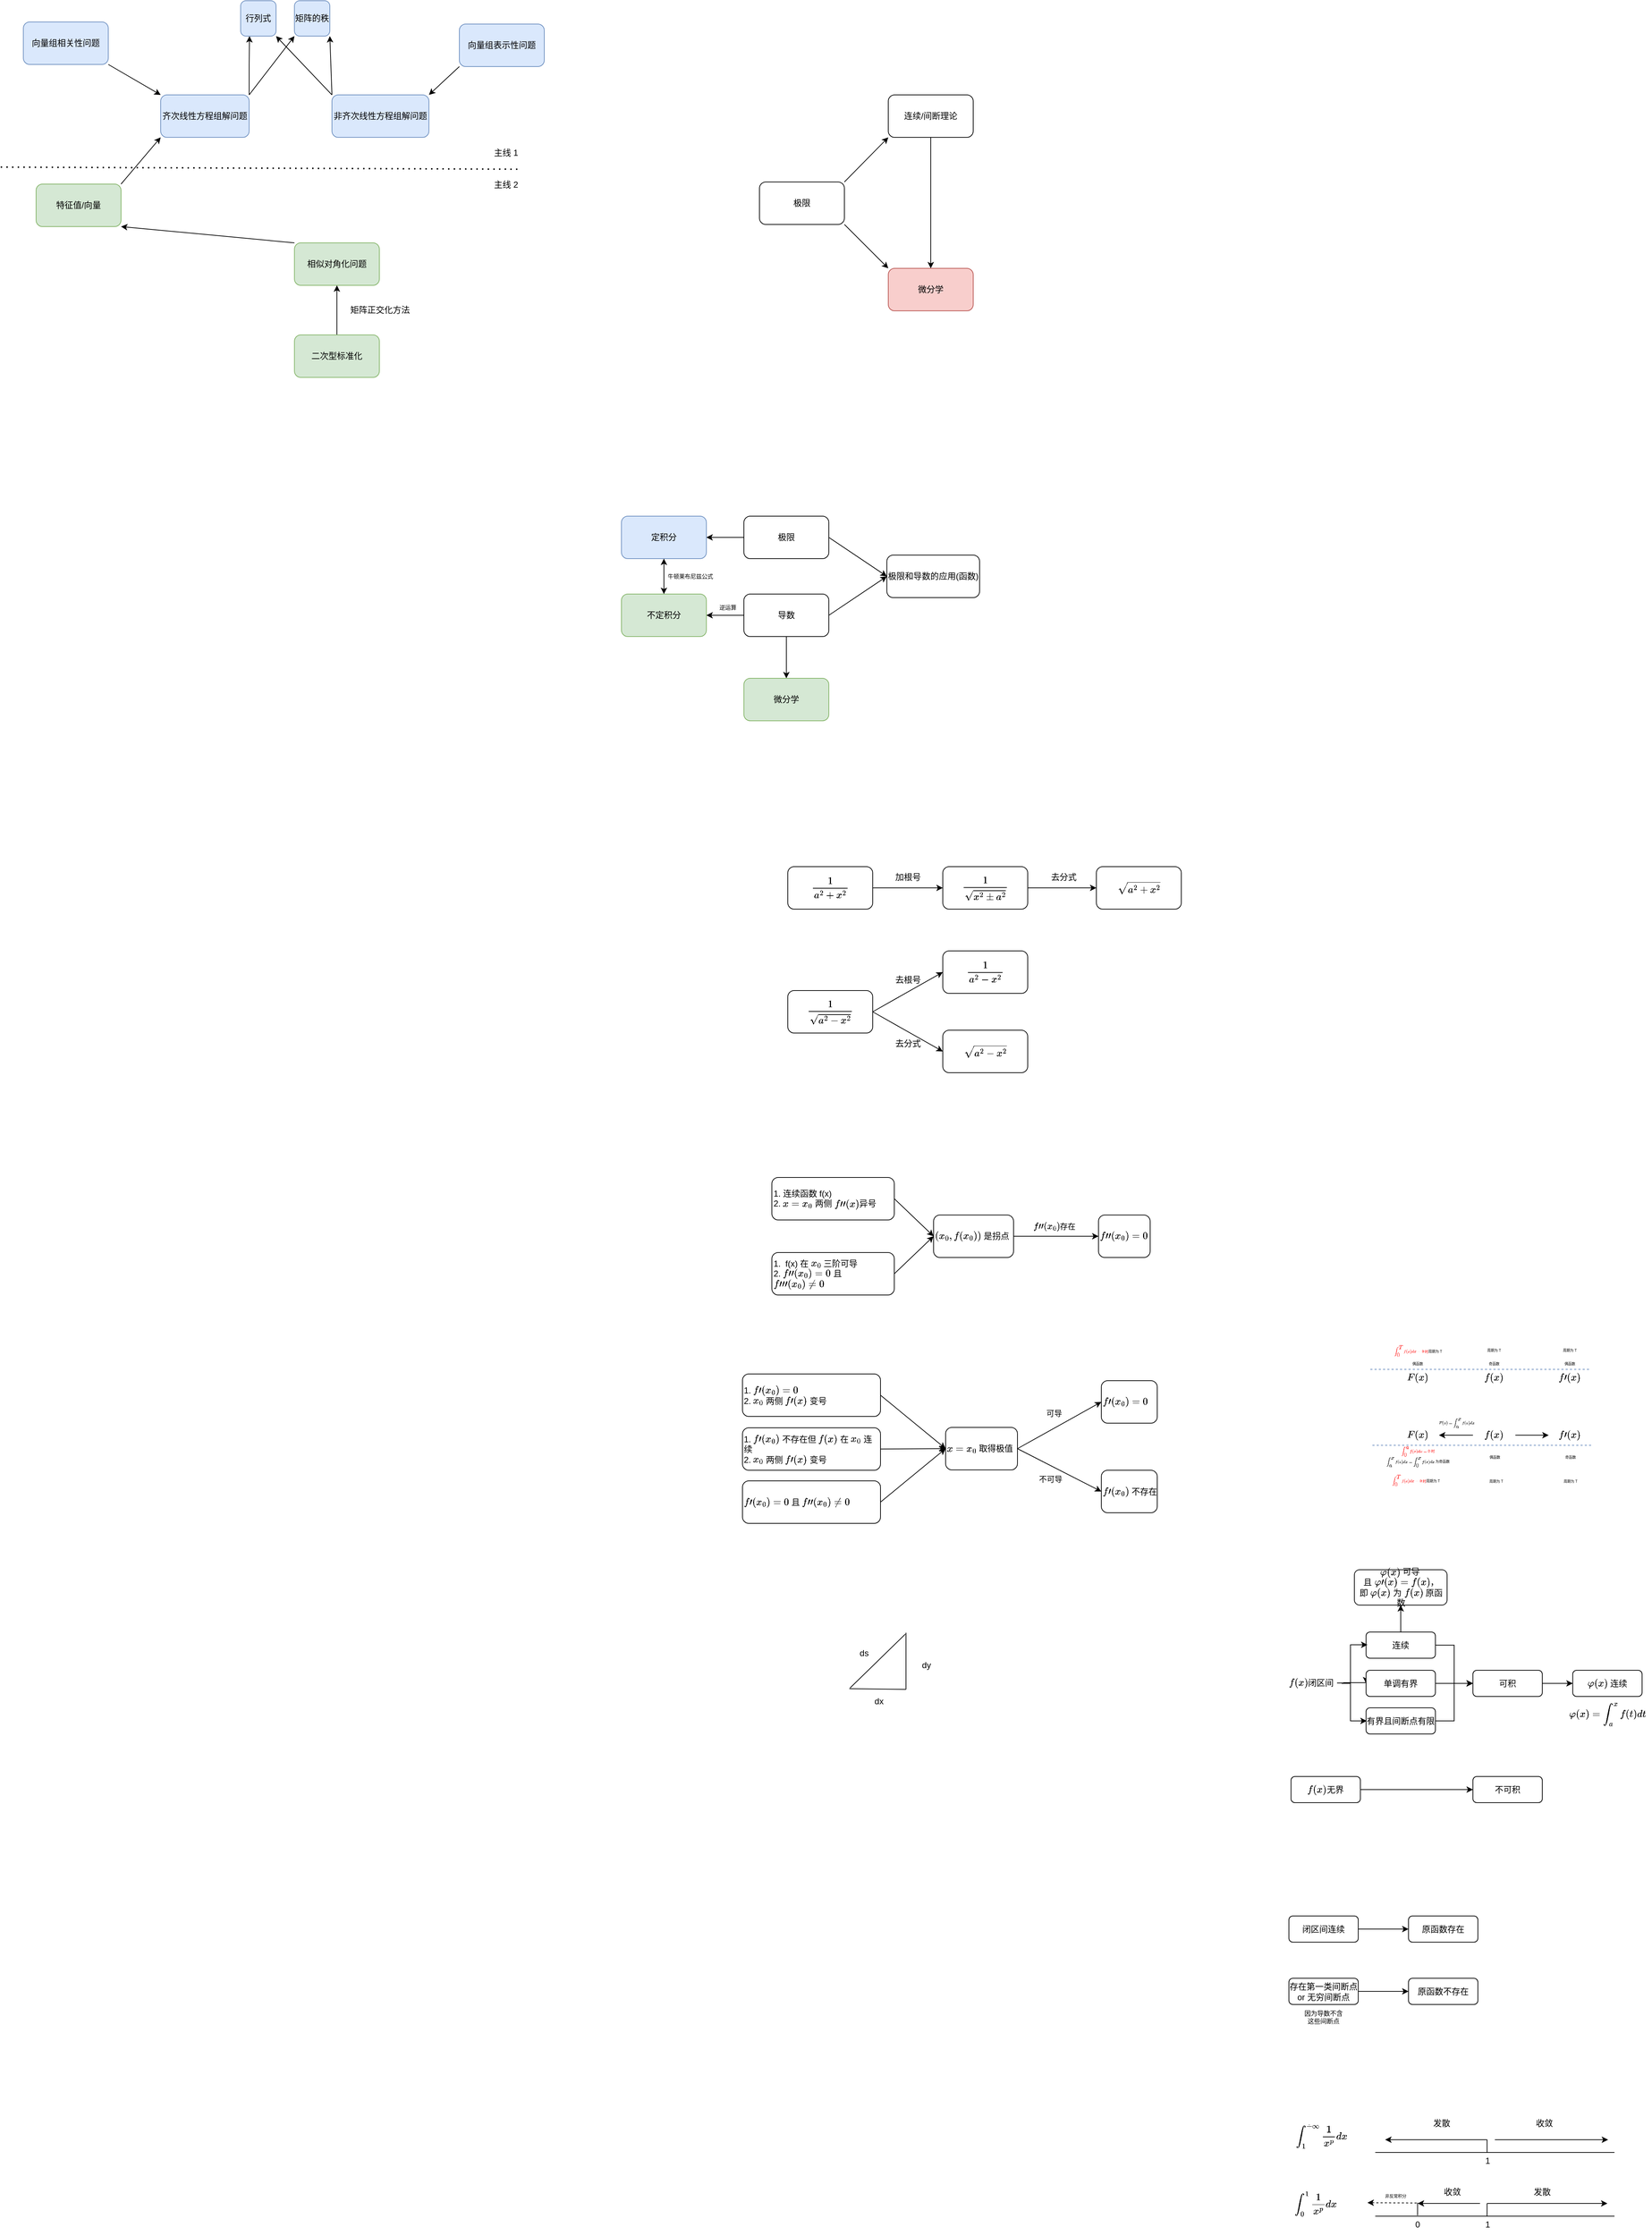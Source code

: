 <mxfile version="24.7.12">
  <diagram name="第 1 页" id="CHzktJIyDTGoVnoxUjND">
    <mxGraphModel dx="562" dy="779" grid="0" gridSize="10" guides="1" tooltips="1" connect="1" arrows="1" fold="1" page="0" pageScale="1" pageWidth="827" pageHeight="1169" math="1" shadow="0">
      <root>
        <mxCell id="0" />
        <mxCell id="1" parent="0" />
        <mxCell id="wkB41oXYIjNeS8UKcueU-6" style="edgeStyle=orthogonalEdgeStyle;rounded=0;orthogonalLoop=1;jettySize=auto;html=1;exitX=1;exitY=0;exitDx=0;exitDy=0;entryX=0.25;entryY=1;entryDx=0;entryDy=0;" parent="1" source="Dt9UJWmZm42FvVJHh4BI-1" target="wkB41oXYIjNeS8UKcueU-4" edge="1">
          <mxGeometry relative="1" as="geometry" />
        </mxCell>
        <mxCell id="wkB41oXYIjNeS8UKcueU-7" style="rounded=0;orthogonalLoop=1;jettySize=auto;html=1;exitX=1;exitY=0;exitDx=0;exitDy=0;entryX=0;entryY=1;entryDx=0;entryDy=0;" parent="1" source="Dt9UJWmZm42FvVJHh4BI-1" target="wkB41oXYIjNeS8UKcueU-5" edge="1">
          <mxGeometry relative="1" as="geometry">
            <mxPoint x="420" y="50" as="targetPoint" />
          </mxGeometry>
        </mxCell>
        <mxCell id="Dt9UJWmZm42FvVJHh4BI-1" value="齐次线性方程组解问题" style="rounded=1;whiteSpace=wrap;html=1;fillColor=#dae8fc;strokeColor=#6c8ebf;" parent="1" vertex="1">
          <mxGeometry x="255" y="104" width="125" height="60" as="geometry" />
        </mxCell>
        <mxCell id="Dt9UJWmZm42FvVJHh4BI-2" value="" style="endArrow=none;dashed=1;html=1;dashPattern=1 3;strokeWidth=2;rounded=0;" parent="1" edge="1">
          <mxGeometry width="50" height="50" relative="1" as="geometry">
            <mxPoint x="29" y="206" as="sourcePoint" />
            <mxPoint x="762" y="209" as="targetPoint" />
          </mxGeometry>
        </mxCell>
        <mxCell id="Dt9UJWmZm42FvVJHh4BI-3" value="主线 1" style="text;html=1;align=center;verticalAlign=middle;whiteSpace=wrap;rounded=0;" parent="1" vertex="1">
          <mxGeometry x="713" y="171" width="60" height="30" as="geometry" />
        </mxCell>
        <mxCell id="Dt9UJWmZm42FvVJHh4BI-4" value="主线 2" style="text;html=1;align=center;verticalAlign=middle;whiteSpace=wrap;rounded=0;" parent="1" vertex="1">
          <mxGeometry x="713" y="216" width="60" height="30" as="geometry" />
        </mxCell>
        <mxCell id="Dt9UJWmZm42FvVJHh4BI-10" style="rounded=0;orthogonalLoop=1;jettySize=auto;html=1;exitX=1;exitY=0;exitDx=0;exitDy=0;entryX=0;entryY=1;entryDx=0;entryDy=0;" parent="1" source="Dt9UJWmZm42FvVJHh4BI-5" target="Dt9UJWmZm42FvVJHh4BI-1" edge="1">
          <mxGeometry relative="1" as="geometry" />
        </mxCell>
        <mxCell id="Dt9UJWmZm42FvVJHh4BI-5" value="特征值/向量" style="rounded=1;whiteSpace=wrap;html=1;fillColor=#d5e8d4;strokeColor=#82b366;" parent="1" vertex="1">
          <mxGeometry x="79" y="230" width="120" height="60" as="geometry" />
        </mxCell>
        <mxCell id="Dt9UJWmZm42FvVJHh4BI-9" style="rounded=0;orthogonalLoop=1;jettySize=auto;html=1;exitX=0;exitY=0;exitDx=0;exitDy=0;entryX=1;entryY=1;entryDx=0;entryDy=0;" parent="1" source="Dt9UJWmZm42FvVJHh4BI-6" target="Dt9UJWmZm42FvVJHh4BI-5" edge="1">
          <mxGeometry relative="1" as="geometry" />
        </mxCell>
        <mxCell id="Dt9UJWmZm42FvVJHh4BI-6" value="相似对角化问题" style="rounded=1;whiteSpace=wrap;html=1;fillColor=#d5e8d4;strokeColor=#82b366;" parent="1" vertex="1">
          <mxGeometry x="444" y="313" width="120" height="60" as="geometry" />
        </mxCell>
        <mxCell id="Dt9UJWmZm42FvVJHh4BI-8" style="edgeStyle=orthogonalEdgeStyle;rounded=0;orthogonalLoop=1;jettySize=auto;html=1;exitX=0.5;exitY=0;exitDx=0;exitDy=0;entryX=0.5;entryY=1;entryDx=0;entryDy=0;" parent="1" source="Dt9UJWmZm42FvVJHh4BI-7" target="Dt9UJWmZm42FvVJHh4BI-6" edge="1">
          <mxGeometry relative="1" as="geometry" />
        </mxCell>
        <mxCell id="Dt9UJWmZm42FvVJHh4BI-7" value="二次型标准化" style="rounded=1;whiteSpace=wrap;html=1;fillColor=#d5e8d4;strokeColor=#82b366;" parent="1" vertex="1">
          <mxGeometry x="444" y="443" width="120" height="60" as="geometry" />
        </mxCell>
        <mxCell id="Dt9UJWmZm42FvVJHh4BI-11" value="矩阵正交化方法" style="text;html=1;align=center;verticalAlign=middle;whiteSpace=wrap;rounded=0;" parent="1" vertex="1">
          <mxGeometry x="515" y="393" width="100" height="30" as="geometry" />
        </mxCell>
        <mxCell id="Dt9UJWmZm42FvVJHh4BI-13" style="rounded=0;orthogonalLoop=1;jettySize=auto;html=1;exitX=1;exitY=1;exitDx=0;exitDy=0;entryX=0;entryY=0;entryDx=0;entryDy=0;" parent="1" source="Dt9UJWmZm42FvVJHh4BI-12" target="Dt9UJWmZm42FvVJHh4BI-1" edge="1">
          <mxGeometry relative="1" as="geometry" />
        </mxCell>
        <mxCell id="Dt9UJWmZm42FvVJHh4BI-12" value="向量组相关性问题" style="rounded=1;whiteSpace=wrap;html=1;fillColor=#dae8fc;strokeColor=#6c8ebf;" parent="1" vertex="1">
          <mxGeometry x="61" y="1" width="120" height="60" as="geometry" />
        </mxCell>
        <mxCell id="wkB41oXYIjNeS8UKcueU-8" style="rounded=0;orthogonalLoop=1;jettySize=auto;html=1;exitX=0;exitY=0;exitDx=0;exitDy=0;entryX=1;entryY=1;entryDx=0;entryDy=0;" parent="1" source="wkB41oXYIjNeS8UKcueU-1" target="wkB41oXYIjNeS8UKcueU-4" edge="1">
          <mxGeometry relative="1" as="geometry" />
        </mxCell>
        <mxCell id="wkB41oXYIjNeS8UKcueU-9" style="rounded=0;orthogonalLoop=1;jettySize=auto;html=1;exitX=0;exitY=0;exitDx=0;exitDy=0;entryX=1;entryY=1;entryDx=0;entryDy=0;" parent="1" source="wkB41oXYIjNeS8UKcueU-1" target="wkB41oXYIjNeS8UKcueU-5" edge="1">
          <mxGeometry relative="1" as="geometry" />
        </mxCell>
        <mxCell id="wkB41oXYIjNeS8UKcueU-1" value="非齐次线性方程组解问题" style="rounded=1;whiteSpace=wrap;html=1;fillColor=#dae8fc;strokeColor=#6c8ebf;" parent="1" vertex="1">
          <mxGeometry x="497" y="104" width="137" height="60" as="geometry" />
        </mxCell>
        <mxCell id="wkB41oXYIjNeS8UKcueU-3" style="rounded=0;orthogonalLoop=1;jettySize=auto;html=1;exitX=0;exitY=1;exitDx=0;exitDy=0;entryX=1;entryY=0;entryDx=0;entryDy=0;" parent="1" source="wkB41oXYIjNeS8UKcueU-2" target="wkB41oXYIjNeS8UKcueU-1" edge="1">
          <mxGeometry relative="1" as="geometry" />
        </mxCell>
        <mxCell id="wkB41oXYIjNeS8UKcueU-2" value="向量组表示性问题" style="rounded=1;whiteSpace=wrap;html=1;fillColor=#dae8fc;strokeColor=#6c8ebf;" parent="1" vertex="1">
          <mxGeometry x="677" y="4" width="120" height="60" as="geometry" />
        </mxCell>
        <mxCell id="wkB41oXYIjNeS8UKcueU-4" value="行列式" style="rounded=1;whiteSpace=wrap;html=1;fillColor=#dae8fc;strokeColor=#6c8ebf;" parent="1" vertex="1">
          <mxGeometry x="368" y="-29" width="50" height="50" as="geometry" />
        </mxCell>
        <mxCell id="wkB41oXYIjNeS8UKcueU-5" value="矩阵的秩" style="rounded=1;whiteSpace=wrap;html=1;fillColor=#dae8fc;strokeColor=#6c8ebf;" parent="1" vertex="1">
          <mxGeometry x="444" y="-29" width="50" height="50" as="geometry" />
        </mxCell>
        <mxCell id="yyDhrhu_qTqSAwpFkJiz-4" style="rounded=0;orthogonalLoop=1;jettySize=auto;html=1;exitX=1;exitY=0;exitDx=0;exitDy=0;entryX=0;entryY=1;entryDx=0;entryDy=0;" parent="1" source="yyDhrhu_qTqSAwpFkJiz-1" target="yyDhrhu_qTqSAwpFkJiz-2" edge="1">
          <mxGeometry relative="1" as="geometry" />
        </mxCell>
        <mxCell id="yyDhrhu_qTqSAwpFkJiz-5" style="rounded=0;orthogonalLoop=1;jettySize=auto;html=1;exitX=1;exitY=1;exitDx=0;exitDy=0;entryX=0;entryY=0;entryDx=0;entryDy=0;" parent="1" source="yyDhrhu_qTqSAwpFkJiz-1" target="yyDhrhu_qTqSAwpFkJiz-3" edge="1">
          <mxGeometry relative="1" as="geometry" />
        </mxCell>
        <mxCell id="yyDhrhu_qTqSAwpFkJiz-1" value="极限" style="rounded=1;whiteSpace=wrap;html=1;" parent="1" vertex="1">
          <mxGeometry x="1101" y="227" width="120" height="60" as="geometry" />
        </mxCell>
        <mxCell id="yyDhrhu_qTqSAwpFkJiz-6" style="edgeStyle=orthogonalEdgeStyle;rounded=0;orthogonalLoop=1;jettySize=auto;html=1;exitX=0.5;exitY=1;exitDx=0;exitDy=0;entryX=0.5;entryY=0;entryDx=0;entryDy=0;" parent="1" source="yyDhrhu_qTqSAwpFkJiz-2" target="yyDhrhu_qTqSAwpFkJiz-3" edge="1">
          <mxGeometry relative="1" as="geometry" />
        </mxCell>
        <mxCell id="yyDhrhu_qTqSAwpFkJiz-2" value="连续/间断理论" style="rounded=1;whiteSpace=wrap;html=1;" parent="1" vertex="1">
          <mxGeometry x="1283" y="104" width="120" height="60" as="geometry" />
        </mxCell>
        <mxCell id="yyDhrhu_qTqSAwpFkJiz-3" value="微分学" style="rounded=1;whiteSpace=wrap;html=1;fillColor=#f8cecc;strokeColor=#b85450;" parent="1" vertex="1">
          <mxGeometry x="1283" y="349" width="120" height="60" as="geometry" />
        </mxCell>
        <mxCell id="xlUvwnvkRTRsD-h7V-_5-8" style="rounded=0;orthogonalLoop=1;jettySize=auto;html=1;exitX=1;exitY=0.5;exitDx=0;exitDy=0;entryX=0;entryY=0.5;entryDx=0;entryDy=0;" parent="1" source="xlUvwnvkRTRsD-h7V-_5-3" target="xlUvwnvkRTRsD-h7V-_5-7" edge="1">
          <mxGeometry relative="1" as="geometry" />
        </mxCell>
        <mxCell id="sce7YkdKLPvN8lhfS_ev-2" style="edgeStyle=orthogonalEdgeStyle;rounded=0;orthogonalLoop=1;jettySize=auto;html=1;exitX=0;exitY=0.5;exitDx=0;exitDy=0;entryX=1;entryY=0.5;entryDx=0;entryDy=0;" parent="1" source="xlUvwnvkRTRsD-h7V-_5-3" target="sce7YkdKLPvN8lhfS_ev-1" edge="1">
          <mxGeometry relative="1" as="geometry" />
        </mxCell>
        <mxCell id="xlUvwnvkRTRsD-h7V-_5-3" value="极限" style="rounded=1;whiteSpace=wrap;html=1;" parent="1" vertex="1">
          <mxGeometry x="1079" y="699" width="120" height="60" as="geometry" />
        </mxCell>
        <mxCell id="xlUvwnvkRTRsD-h7V-_5-10" style="rounded=0;orthogonalLoop=1;jettySize=auto;html=1;exitX=1;exitY=0.5;exitDx=0;exitDy=0;entryX=0;entryY=0.5;entryDx=0;entryDy=0;" parent="1" source="xlUvwnvkRTRsD-h7V-_5-5" target="xlUvwnvkRTRsD-h7V-_5-7" edge="1">
          <mxGeometry relative="1" as="geometry" />
        </mxCell>
        <mxCell id="xlUvwnvkRTRsD-h7V-_5-11" style="edgeStyle=orthogonalEdgeStyle;rounded=0;orthogonalLoop=1;jettySize=auto;html=1;entryX=0.5;entryY=0;entryDx=0;entryDy=0;" parent="1" source="xlUvwnvkRTRsD-h7V-_5-5" target="xlUvwnvkRTRsD-h7V-_5-6" edge="1">
          <mxGeometry relative="1" as="geometry" />
        </mxCell>
        <mxCell id="X_sBb1rWjTkQ-e0TcF47-29" style="edgeStyle=orthogonalEdgeStyle;rounded=0;orthogonalLoop=1;jettySize=auto;html=1;exitX=0;exitY=0.5;exitDx=0;exitDy=0;entryX=1;entryY=0.5;entryDx=0;entryDy=0;" edge="1" parent="1" source="xlUvwnvkRTRsD-h7V-_5-5" target="X_sBb1rWjTkQ-e0TcF47-28">
          <mxGeometry relative="1" as="geometry" />
        </mxCell>
        <mxCell id="X_sBb1rWjTkQ-e0TcF47-30" value="逆运算" style="edgeLabel;html=1;align=center;verticalAlign=middle;resizable=0;points=[];fontSize=8;" vertex="1" connectable="0" parent="X_sBb1rWjTkQ-e0TcF47-29">
          <mxGeometry x="-0.033" y="-1" relative="1" as="geometry">
            <mxPoint x="2" y="-10" as="offset" />
          </mxGeometry>
        </mxCell>
        <mxCell id="xlUvwnvkRTRsD-h7V-_5-5" value="导数" style="rounded=1;whiteSpace=wrap;html=1;" parent="1" vertex="1">
          <mxGeometry x="1079" y="809" width="120" height="60" as="geometry" />
        </mxCell>
        <mxCell id="xlUvwnvkRTRsD-h7V-_5-6" value="微分学" style="rounded=1;whiteSpace=wrap;html=1;fillColor=#d5e8d4;strokeColor=#82b366;" parent="1" vertex="1">
          <mxGeometry x="1079" y="928" width="120" height="60" as="geometry" />
        </mxCell>
        <mxCell id="xlUvwnvkRTRsD-h7V-_5-7" value="极限和导数的应用(函数)" style="rounded=1;whiteSpace=wrap;html=1;" parent="1" vertex="1">
          <mxGeometry x="1281" y="754" width="131" height="60" as="geometry" />
        </mxCell>
        <mxCell id="R6-rjGv1t7MDO_ssnw42-3" style="edgeStyle=orthogonalEdgeStyle;rounded=0;orthogonalLoop=1;jettySize=auto;html=1;exitX=1;exitY=0.5;exitDx=0;exitDy=0;entryX=0;entryY=0.5;entryDx=0;entryDy=0;" parent="1" source="R6-rjGv1t7MDO_ssnw42-1" target="R6-rjGv1t7MDO_ssnw42-2" edge="1">
          <mxGeometry relative="1" as="geometry" />
        </mxCell>
        <mxCell id="R6-rjGv1t7MDO_ssnw42-1" value="`\frac{1}{a^2+x^2}`" style="rounded=1;whiteSpace=wrap;html=1;" parent="1" vertex="1">
          <mxGeometry x="1141" y="1194" width="120" height="60" as="geometry" />
        </mxCell>
        <mxCell id="R6-rjGv1t7MDO_ssnw42-14" style="edgeStyle=orthogonalEdgeStyle;rounded=0;orthogonalLoop=1;jettySize=auto;html=1;exitX=1;exitY=0.5;exitDx=0;exitDy=0;" parent="1" source="R6-rjGv1t7MDO_ssnw42-2" target="R6-rjGv1t7MDO_ssnw42-13" edge="1">
          <mxGeometry relative="1" as="geometry" />
        </mxCell>
        <mxCell id="R6-rjGv1t7MDO_ssnw42-2" value="`\frac{1}{\sqrt{x^2 \pm a^2}}`" style="rounded=1;whiteSpace=wrap;html=1;" parent="1" vertex="1">
          <mxGeometry x="1360" y="1194" width="120" height="60" as="geometry" />
        </mxCell>
        <mxCell id="R6-rjGv1t7MDO_ssnw42-5" value="加根号" style="text;html=1;align=center;verticalAlign=middle;whiteSpace=wrap;rounded=0;" parent="1" vertex="1">
          <mxGeometry x="1281" y="1194" width="60" height="30" as="geometry" />
        </mxCell>
        <mxCell id="R6-rjGv1t7MDO_ssnw42-6" style="rounded=0;orthogonalLoop=1;jettySize=auto;html=1;exitX=1;exitY=0.5;exitDx=0;exitDy=0;entryX=0;entryY=0.5;entryDx=0;entryDy=0;" parent="1" source="R6-rjGv1t7MDO_ssnw42-7" target="R6-rjGv1t7MDO_ssnw42-8" edge="1">
          <mxGeometry relative="1" as="geometry" />
        </mxCell>
        <mxCell id="R6-rjGv1t7MDO_ssnw42-11" style="rounded=0;orthogonalLoop=1;jettySize=auto;html=1;exitX=1;exitY=0.5;exitDx=0;exitDy=0;entryX=0;entryY=0.5;entryDx=0;entryDy=0;" parent="1" source="R6-rjGv1t7MDO_ssnw42-7" target="R6-rjGv1t7MDO_ssnw42-10" edge="1">
          <mxGeometry relative="1" as="geometry" />
        </mxCell>
        <mxCell id="R6-rjGv1t7MDO_ssnw42-7" value="`\frac{1}{\sqrt{a^2 -x^2}}`" style="rounded=1;whiteSpace=wrap;html=1;" parent="1" vertex="1">
          <mxGeometry x="1141" y="1369" width="120" height="60" as="geometry" />
        </mxCell>
        <mxCell id="R6-rjGv1t7MDO_ssnw42-8" value="`\frac{1}{a^2 - x^2}`" style="rounded=1;whiteSpace=wrap;html=1;" parent="1" vertex="1">
          <mxGeometry x="1360" y="1313" width="120" height="60" as="geometry" />
        </mxCell>
        <mxCell id="R6-rjGv1t7MDO_ssnw42-9" value="去根号" style="text;html=1;align=center;verticalAlign=middle;whiteSpace=wrap;rounded=0;" parent="1" vertex="1">
          <mxGeometry x="1281" y="1339" width="60" height="30" as="geometry" />
        </mxCell>
        <mxCell id="R6-rjGv1t7MDO_ssnw42-10" value="`\sqrt{a^2 - x^2}`" style="rounded=1;whiteSpace=wrap;html=1;" parent="1" vertex="1">
          <mxGeometry x="1360" y="1425" width="120" height="60" as="geometry" />
        </mxCell>
        <mxCell id="R6-rjGv1t7MDO_ssnw42-12" value="去分式" style="text;html=1;align=center;verticalAlign=middle;whiteSpace=wrap;rounded=0;" parent="1" vertex="1">
          <mxGeometry x="1281" y="1429" width="60" height="30" as="geometry" />
        </mxCell>
        <mxCell id="R6-rjGv1t7MDO_ssnw42-13" value="`\sqrt{a^2 + x^2}`" style="rounded=1;whiteSpace=wrap;html=1;" parent="1" vertex="1">
          <mxGeometry x="1577" y="1194" width="120" height="60" as="geometry" />
        </mxCell>
        <mxCell id="R6-rjGv1t7MDO_ssnw42-15" value="去分式" style="text;html=1;align=center;verticalAlign=middle;whiteSpace=wrap;rounded=0;" parent="1" vertex="1">
          <mxGeometry x="1501" y="1194" width="60" height="30" as="geometry" />
        </mxCell>
        <mxCell id="Ff7g93SpQ4RB5F1ldNwT-5" style="rounded=0;orthogonalLoop=1;jettySize=auto;html=1;exitX=1;exitY=0.5;exitDx=0;exitDy=0;entryX=0;entryY=0.5;entryDx=0;entryDy=0;" parent="1" source="Ff7g93SpQ4RB5F1ldNwT-1" target="Ff7g93SpQ4RB5F1ldNwT-3" edge="1">
          <mxGeometry relative="1" as="geometry" />
        </mxCell>
        <mxCell id="Ff7g93SpQ4RB5F1ldNwT-1" value="1. 连续函数 f(x)&lt;div&gt;2. `x = x_0` 两侧 `f&#39;&#39;(x) `异号&lt;/div&gt;" style="rounded=1;whiteSpace=wrap;html=1;align=left;" parent="1" vertex="1">
          <mxGeometry x="1118.5" y="1633" width="173" height="60" as="geometry" />
        </mxCell>
        <mxCell id="Ff7g93SpQ4RB5F1ldNwT-6" style="rounded=0;orthogonalLoop=1;jettySize=auto;html=1;exitX=1;exitY=0.5;exitDx=0;exitDy=0;entryX=0;entryY=0.5;entryDx=0;entryDy=0;" parent="1" source="Ff7g93SpQ4RB5F1ldNwT-2" target="Ff7g93SpQ4RB5F1ldNwT-3" edge="1">
          <mxGeometry relative="1" as="geometry" />
        </mxCell>
        <mxCell id="Ff7g93SpQ4RB5F1ldNwT-2" value="1.&amp;nbsp; f(x) 在 `x_0` 三阶可导&lt;div&gt;2. `f&#39;&#39;(x_0)=0` 且 `f&#39;&#39;&#39;(x_0) \ne 0`&lt;/div&gt;" style="rounded=1;whiteSpace=wrap;html=1;align=left;" parent="1" vertex="1">
          <mxGeometry x="1118.5" y="1739" width="173" height="60" as="geometry" />
        </mxCell>
        <mxCell id="Ff7g93SpQ4RB5F1ldNwT-7" style="edgeStyle=orthogonalEdgeStyle;rounded=0;orthogonalLoop=1;jettySize=auto;html=1;exitX=1;exitY=0.5;exitDx=0;exitDy=0;entryX=0;entryY=0.5;entryDx=0;entryDy=0;" parent="1" source="Ff7g93SpQ4RB5F1ldNwT-3" target="Ff7g93SpQ4RB5F1ldNwT-4" edge="1">
          <mxGeometry relative="1" as="geometry" />
        </mxCell>
        <mxCell id="Ff7g93SpQ4RB5F1ldNwT-8" value="`f&#39;&#39;(x_0)`存在" style="edgeLabel;html=1;align=center;verticalAlign=middle;resizable=0;points=[];" parent="Ff7g93SpQ4RB5F1ldNwT-7" vertex="1" connectable="0">
          <mxGeometry x="-0.15" relative="1" as="geometry">
            <mxPoint x="6" y="-14" as="offset" />
          </mxGeometry>
        </mxCell>
        <mxCell id="Ff7g93SpQ4RB5F1ldNwT-3" value="`(x_0, f(x_0))` 是拐点" style="rounded=1;whiteSpace=wrap;html=1;align=left;" parent="1" vertex="1">
          <mxGeometry x="1347" y="1686" width="113" height="60" as="geometry" />
        </mxCell>
        <mxCell id="Ff7g93SpQ4RB5F1ldNwT-4" value="`f&#39;&#39;(x_0) = 0`" style="rounded=1;whiteSpace=wrap;html=1;align=left;" parent="1" vertex="1">
          <mxGeometry x="1580" y="1686" width="73" height="60" as="geometry" />
        </mxCell>
        <mxCell id="Ff7g93SpQ4RB5F1ldNwT-10" style="rounded=0;orthogonalLoop=1;jettySize=auto;html=1;exitX=1;exitY=0.5;exitDx=0;exitDy=0;entryX=0;entryY=0.5;entryDx=0;entryDy=0;" parent="1" source="Ff7g93SpQ4RB5F1ldNwT-11" target="Ff7g93SpQ4RB5F1ldNwT-16" edge="1">
          <mxGeometry relative="1" as="geometry">
            <mxPoint x="1307.5" y="2017" as="targetPoint" />
          </mxGeometry>
        </mxCell>
        <mxCell id="Ff7g93SpQ4RB5F1ldNwT-11" value="`f&#39;(x_0) = 0` 且 `f&#39;&#39;(x_0) \ne 0`" style="rounded=1;whiteSpace=wrap;html=1;align=left;" parent="1" vertex="1">
          <mxGeometry x="1077" y="2061.5" width="195" height="60" as="geometry" />
        </mxCell>
        <mxCell id="Ff7g93SpQ4RB5F1ldNwT-14" style="rounded=0;orthogonalLoop=1;jettySize=auto;html=1;exitX=1;exitY=0.5;exitDx=0;exitDy=0;entryX=0;entryY=0.5;entryDx=0;entryDy=0;" parent="1" source="Ff7g93SpQ4RB5F1ldNwT-16" target="Ff7g93SpQ4RB5F1ldNwT-17" edge="1">
          <mxGeometry relative="1" as="geometry" />
        </mxCell>
        <mxCell id="Ff7g93SpQ4RB5F1ldNwT-15" value="可导" style="edgeLabel;html=1;align=center;verticalAlign=middle;resizable=0;points=[];" parent="Ff7g93SpQ4RB5F1ldNwT-14" vertex="1" connectable="0">
          <mxGeometry x="-0.15" relative="1" as="geometry">
            <mxPoint x="1" y="-22" as="offset" />
          </mxGeometry>
        </mxCell>
        <mxCell id="fOf-ybcdErMIuB5cWC3u-6" style="rounded=0;orthogonalLoop=1;jettySize=auto;html=1;exitX=1;exitY=0.5;exitDx=0;exitDy=0;entryX=0;entryY=0.5;entryDx=0;entryDy=0;" parent="1" source="Ff7g93SpQ4RB5F1ldNwT-16" target="fOf-ybcdErMIuB5cWC3u-5" edge="1">
          <mxGeometry relative="1" as="geometry" />
        </mxCell>
        <mxCell id="Ff7g93SpQ4RB5F1ldNwT-16" value="`x = x_0` 取得极值" style="rounded=1;whiteSpace=wrap;html=1;align=left;" parent="1" vertex="1">
          <mxGeometry x="1364" y="1986" width="101.5" height="60" as="geometry" />
        </mxCell>
        <mxCell id="Ff7g93SpQ4RB5F1ldNwT-17" value="`f&#39;(x_0) = 0`" style="rounded=1;whiteSpace=wrap;html=1;align=left;" parent="1" vertex="1">
          <mxGeometry x="1584" y="1920" width="79" height="60" as="geometry" />
        </mxCell>
        <mxCell id="fOf-ybcdErMIuB5cWC3u-4" style="rounded=0;orthogonalLoop=1;jettySize=auto;html=1;exitX=1;exitY=0.5;exitDx=0;exitDy=0;entryX=0;entryY=0.5;entryDx=0;entryDy=0;" parent="1" source="fOf-ybcdErMIuB5cWC3u-1" target="Ff7g93SpQ4RB5F1ldNwT-16" edge="1">
          <mxGeometry relative="1" as="geometry" />
        </mxCell>
        <mxCell id="fOf-ybcdErMIuB5cWC3u-1" value="1. `f&#39;(x_0) = 0`&lt;div&gt;2. `x_0` 两侧 `f&#39;(x)` 变号&lt;/div&gt;" style="rounded=1;whiteSpace=wrap;html=1;align=left;" parent="1" vertex="1">
          <mxGeometry x="1077" y="1910.5" width="195" height="60" as="geometry" />
        </mxCell>
        <mxCell id="fOf-ybcdErMIuB5cWC3u-3" style="rounded=0;orthogonalLoop=1;jettySize=auto;html=1;exitX=1;exitY=0.5;exitDx=0;exitDy=0;entryX=0;entryY=0.5;entryDx=0;entryDy=0;" parent="1" source="fOf-ybcdErMIuB5cWC3u-2" target="Ff7g93SpQ4RB5F1ldNwT-16" edge="1">
          <mxGeometry relative="1" as="geometry" />
        </mxCell>
        <mxCell id="fOf-ybcdErMIuB5cWC3u-2" value="1. `f&#39;(x_0)` 不存在但 `f(x)` 在 `x_0` 连续&lt;div&gt;2. `x_0` 两侧 `f&#39;(x)` 变号&lt;/div&gt;" style="rounded=1;whiteSpace=wrap;html=1;align=left;" parent="1" vertex="1">
          <mxGeometry x="1077" y="1986.5" width="195" height="60" as="geometry" />
        </mxCell>
        <mxCell id="fOf-ybcdErMIuB5cWC3u-5" value="`f&#39;(x_0)` 不存在" style="rounded=1;whiteSpace=wrap;html=1;align=left;" parent="1" vertex="1">
          <mxGeometry x="1584" y="2046.5" width="79" height="60" as="geometry" />
        </mxCell>
        <mxCell id="fOf-ybcdErMIuB5cWC3u-7" value="不可导" style="edgeLabel;html=1;align=center;verticalAlign=middle;resizable=0;points=[];" parent="1" vertex="1" connectable="0">
          <mxGeometry x="1531.001" y="1979.998" as="geometry">
            <mxPoint x="-19" y="79" as="offset" />
          </mxGeometry>
        </mxCell>
        <mxCell id="fOf-ybcdErMIuB5cWC3u-11" value="" style="endArrow=none;html=1;rounded=0;exitX=1;exitY=1;exitDx=0;exitDy=0;" parent="1" edge="1">
          <mxGeometry width="50" height="50" relative="1" as="geometry">
            <mxPoint x="1308" y="2356" as="sourcePoint" />
            <mxPoint x="1228" y="2355" as="targetPoint" />
          </mxGeometry>
        </mxCell>
        <mxCell id="fOf-ybcdErMIuB5cWC3u-12" value="" style="endArrow=none;html=1;rounded=0;entryX=1;entryY=0;entryDx=0;entryDy=0;" parent="1" edge="1">
          <mxGeometry width="50" height="50" relative="1" as="geometry">
            <mxPoint x="1308" y="2356" as="sourcePoint" />
            <mxPoint x="1308" y="2276" as="targetPoint" />
          </mxGeometry>
        </mxCell>
        <mxCell id="fOf-ybcdErMIuB5cWC3u-13" value="" style="endArrow=none;html=1;rounded=0;" parent="1" edge="1">
          <mxGeometry width="50" height="50" relative="1" as="geometry">
            <mxPoint x="1229" y="2354" as="sourcePoint" />
            <mxPoint x="1307" y="2278" as="targetPoint" />
          </mxGeometry>
        </mxCell>
        <mxCell id="fOf-ybcdErMIuB5cWC3u-14" value="dx" style="text;html=1;align=center;verticalAlign=middle;whiteSpace=wrap;rounded=0;" parent="1" vertex="1">
          <mxGeometry x="1240" y="2358" width="60" height="30" as="geometry" />
        </mxCell>
        <mxCell id="fOf-ybcdErMIuB5cWC3u-15" value="dy" style="text;html=1;align=center;verticalAlign=middle;whiteSpace=wrap;rounded=0;" parent="1" vertex="1">
          <mxGeometry x="1307" y="2307" width="60" height="30" as="geometry" />
        </mxCell>
        <mxCell id="fOf-ybcdErMIuB5cWC3u-16" value="ds" style="text;html=1;align=center;verticalAlign=middle;whiteSpace=wrap;rounded=0;" parent="1" vertex="1">
          <mxGeometry x="1219" y="2290" width="60" height="30" as="geometry" />
        </mxCell>
        <mxCell id="sce7YkdKLPvN8lhfS_ev-1" value="定积分" style="rounded=1;whiteSpace=wrap;html=1;fillColor=#dae8fc;strokeColor=#6c8ebf;" parent="1" vertex="1">
          <mxGeometry x="906" y="699" width="120" height="60" as="geometry" />
        </mxCell>
        <mxCell id="X_sBb1rWjTkQ-e0TcF47-2" value="`f(x)`" style="text;html=1;align=center;verticalAlign=middle;whiteSpace=wrap;rounded=0;" vertex="1" parent="1">
          <mxGeometry x="2109" y="1901" width="60" height="30" as="geometry" />
        </mxCell>
        <mxCell id="X_sBb1rWjTkQ-e0TcF47-3" value="`f&#39;(x)`" style="text;html=1;align=center;verticalAlign=middle;whiteSpace=wrap;rounded=0;" vertex="1" parent="1">
          <mxGeometry x="2216" y="1901" width="60" height="30" as="geometry" />
        </mxCell>
        <mxCell id="X_sBb1rWjTkQ-e0TcF47-4" value="`F(x)`" style="text;html=1;align=center;verticalAlign=middle;whiteSpace=wrap;rounded=0;" vertex="1" parent="1">
          <mxGeometry x="2001" y="1901" width="60" height="30" as="geometry" />
        </mxCell>
        <mxCell id="X_sBb1rWjTkQ-e0TcF47-14" style="edgeStyle=orthogonalEdgeStyle;rounded=0;orthogonalLoop=1;jettySize=auto;html=1;exitX=1;exitY=0.5;exitDx=0;exitDy=0;" edge="1" parent="1" source="X_sBb1rWjTkQ-e0TcF47-5" target="X_sBb1rWjTkQ-e0TcF47-6">
          <mxGeometry relative="1" as="geometry" />
        </mxCell>
        <mxCell id="X_sBb1rWjTkQ-e0TcF47-15" style="edgeStyle=orthogonalEdgeStyle;rounded=0;orthogonalLoop=1;jettySize=auto;html=1;exitX=0;exitY=0.5;exitDx=0;exitDy=0;" edge="1" parent="1" source="X_sBb1rWjTkQ-e0TcF47-5" target="X_sBb1rWjTkQ-e0TcF47-7">
          <mxGeometry relative="1" as="geometry" />
        </mxCell>
        <mxCell id="X_sBb1rWjTkQ-e0TcF47-5" value="`f(x)`" style="text;html=1;align=center;verticalAlign=middle;whiteSpace=wrap;rounded=0;" vertex="1" parent="1">
          <mxGeometry x="2109" y="1982" width="60" height="30" as="geometry" />
        </mxCell>
        <mxCell id="X_sBb1rWjTkQ-e0TcF47-6" value="`f&#39;(x)`" style="text;html=1;align=center;verticalAlign=middle;whiteSpace=wrap;rounded=0;" vertex="1" parent="1">
          <mxGeometry x="2216" y="1982" width="60" height="30" as="geometry" />
        </mxCell>
        <mxCell id="X_sBb1rWjTkQ-e0TcF47-7" value="`F(x)`" style="text;html=1;align=center;verticalAlign=middle;whiteSpace=wrap;rounded=0;" vertex="1" parent="1">
          <mxGeometry x="2001" y="1982" width="60" height="30" as="geometry" />
        </mxCell>
        <mxCell id="X_sBb1rWjTkQ-e0TcF47-8" value="奇函数" style="text;html=1;align=center;verticalAlign=middle;whiteSpace=wrap;rounded=0;fontSize=5;" vertex="1" parent="1">
          <mxGeometry x="2109" y="1880" width="60" height="30" as="geometry" />
        </mxCell>
        <mxCell id="X_sBb1rWjTkQ-e0TcF47-9" value="偶函数" style="text;html=1;align=center;verticalAlign=middle;whiteSpace=wrap;rounded=0;fontSize=5;" vertex="1" parent="1">
          <mxGeometry x="2216" y="1880" width="60" height="30" as="geometry" />
        </mxCell>
        <mxCell id="X_sBb1rWjTkQ-e0TcF47-10" value="偶函数" style="text;html=1;align=center;verticalAlign=middle;whiteSpace=wrap;rounded=0;fontSize=5;" vertex="1" parent="1">
          <mxGeometry x="2001" y="1880" width="60" height="30" as="geometry" />
        </mxCell>
        <mxCell id="X_sBb1rWjTkQ-e0TcF47-11" value="偶函数" style="text;html=1;align=center;verticalAlign=middle;whiteSpace=wrap;rounded=0;fontSize=5;" vertex="1" parent="1">
          <mxGeometry x="2109.5" y="2012" width="60" height="30" as="geometry" />
        </mxCell>
        <mxCell id="X_sBb1rWjTkQ-e0TcF47-12" value="奇函数" style="text;html=1;align=center;verticalAlign=middle;whiteSpace=wrap;rounded=0;fontSize=5;" vertex="1" parent="1">
          <mxGeometry x="2216.5" y="2012" width="60" height="30" as="geometry" />
        </mxCell>
        <mxCell id="X_sBb1rWjTkQ-e0TcF47-13" value="&lt;font color=&quot;#ff0000&quot; style=&quot;font-size: 5px;&quot;&gt;&lt;span style=&quot;background-color: initial; font-size: 5px;&quot;&gt;`\int_{0}^{a} f(x)dx = 0`&lt;/span&gt;&amp;nbsp;时&lt;/font&gt;&lt;div style=&quot;font-size: 5px;&quot;&gt;&lt;span style=&quot;background-color: initial; font-size: 5px;&quot;&gt;`\int_{a}^{x} f(x) dx = \int_{0}^{x} f(x) dx` 为奇函数&lt;/span&gt;&lt;/div&gt;" style="text;html=1;align=center;verticalAlign=middle;whiteSpace=wrap;rounded=0;fontSize=5;" vertex="1" parent="1">
          <mxGeometry x="1960.75" y="2012" width="140.5" height="30" as="geometry" />
        </mxCell>
        <mxCell id="X_sBb1rWjTkQ-e0TcF47-16" value="` F(x) = \int_{a}^{x} f(x) dx`" style="text;html=1;align=center;verticalAlign=middle;whiteSpace=wrap;rounded=0;fontSize=5;" vertex="1" parent="1">
          <mxGeometry x="2056" y="1965" width="60" height="30" as="geometry" />
        </mxCell>
        <mxCell id="X_sBb1rWjTkQ-e0TcF47-19" value="周期为 T" style="text;html=1;align=center;verticalAlign=middle;whiteSpace=wrap;rounded=0;fontSize=5;" vertex="1" parent="1">
          <mxGeometry x="2109" y="1861" width="60" height="30" as="geometry" />
        </mxCell>
        <mxCell id="X_sBb1rWjTkQ-e0TcF47-20" value="周期为 T" style="text;html=1;align=center;verticalAlign=middle;whiteSpace=wrap;rounded=0;fontSize=5;" vertex="1" parent="1">
          <mxGeometry x="2216" y="1861" width="60" height="30" as="geometry" />
        </mxCell>
        <mxCell id="X_sBb1rWjTkQ-e0TcF47-21" value="&lt;font color=&quot;#ff0000&quot; style=&quot;font-size: 5px;&quot;&gt;`\int_{0}^{T} f(x) dx = 0` 时&lt;/font&gt;周期为 T" style="text;html=1;align=center;verticalAlign=middle;whiteSpace=wrap;rounded=0;fontSize=5;" vertex="1" parent="1">
          <mxGeometry x="1977.5" y="1863" width="107" height="30" as="geometry" />
        </mxCell>
        <mxCell id="X_sBb1rWjTkQ-e0TcF47-22" value="周期为 T" style="text;html=1;align=center;verticalAlign=middle;whiteSpace=wrap;rounded=0;fontSize=5;" vertex="1" parent="1">
          <mxGeometry x="2112" y="2046" width="60" height="30" as="geometry" />
        </mxCell>
        <mxCell id="X_sBb1rWjTkQ-e0TcF47-23" value="周期为 T" style="text;html=1;align=center;verticalAlign=middle;whiteSpace=wrap;rounded=0;fontSize=5;" vertex="1" parent="1">
          <mxGeometry x="2216.5" y="2046" width="60" height="30" as="geometry" />
        </mxCell>
        <mxCell id="X_sBb1rWjTkQ-e0TcF47-24" value="&lt;font color=&quot;#ff0000&quot; style=&quot;font-size: 5px;&quot;&gt;`\int_{0}^{T} f(x) dx = 0` 时&lt;/font&gt;周期为 T" style="text;html=1;align=center;verticalAlign=middle;whiteSpace=wrap;rounded=0;fontSize=5;" vertex="1" parent="1">
          <mxGeometry x="1975" y="2046" width="107" height="30" as="geometry" />
        </mxCell>
        <mxCell id="X_sBb1rWjTkQ-e0TcF47-25" value="" style="endArrow=none;dashed=1;html=1;rounded=0;fontColor=#007FFF;strokeColor=#6c8ebf;fillColor=#dae8fc;" edge="1" parent="1">
          <mxGeometry width="50" height="50" relative="1" as="geometry">
            <mxPoint x="1964" y="1904" as="sourcePoint" />
            <mxPoint x="2273" y="1904" as="targetPoint" />
          </mxGeometry>
        </mxCell>
        <mxCell id="X_sBb1rWjTkQ-e0TcF47-26" value="" style="endArrow=none;dashed=1;html=1;rounded=0;fillColor=#dae8fc;strokeColor=#6c8ebf;" edge="1" parent="1">
          <mxGeometry width="50" height="50" relative="1" as="geometry">
            <mxPoint x="1967" y="2011.26" as="sourcePoint" />
            <mxPoint x="2276" y="2011.26" as="targetPoint" />
          </mxGeometry>
        </mxCell>
        <mxCell id="X_sBb1rWjTkQ-e0TcF47-28" value="不定积分" style="rounded=1;whiteSpace=wrap;html=1;fillColor=#d5e8d4;strokeColor=#82b366;" vertex="1" parent="1">
          <mxGeometry x="906" y="809" width="120" height="60" as="geometry" />
        </mxCell>
        <mxCell id="X_sBb1rWjTkQ-e0TcF47-31" value="" style="endArrow=classic;startArrow=classic;html=1;rounded=0;entryX=0.5;entryY=1;entryDx=0;entryDy=0;exitX=0.5;exitY=0;exitDx=0;exitDy=0;" edge="1" parent="1" source="X_sBb1rWjTkQ-e0TcF47-28" target="sce7YkdKLPvN8lhfS_ev-1">
          <mxGeometry width="50" height="50" relative="1" as="geometry">
            <mxPoint x="836" y="830" as="sourcePoint" />
            <mxPoint x="886" y="780" as="targetPoint" />
          </mxGeometry>
        </mxCell>
        <mxCell id="X_sBb1rWjTkQ-e0TcF47-32" value="牛顿莱布尼兹公式" style="edgeLabel;html=1;align=center;verticalAlign=middle;resizable=0;points=[];fontSize=8;" vertex="1" connectable="0" parent="1">
          <mxGeometry x="1003.004" y="784.0" as="geometry" />
        </mxCell>
        <mxCell id="X_sBb1rWjTkQ-e0TcF47-42" style="edgeStyle=orthogonalEdgeStyle;rounded=0;orthogonalLoop=1;jettySize=auto;html=1;exitX=1;exitY=0.5;exitDx=0;exitDy=0;entryX=0;entryY=0.5;entryDx=0;entryDy=0;" edge="1" parent="1" source="X_sBb1rWjTkQ-e0TcF47-33" target="X_sBb1rWjTkQ-e0TcF47-41">
          <mxGeometry relative="1" as="geometry" />
        </mxCell>
        <mxCell id="X_sBb1rWjTkQ-e0TcF47-50" style="edgeStyle=orthogonalEdgeStyle;rounded=0;orthogonalLoop=1;jettySize=auto;html=1;exitX=0.5;exitY=0;exitDx=0;exitDy=0;entryX=0.5;entryY=1;entryDx=0;entryDy=0;" edge="1" parent="1" source="X_sBb1rWjTkQ-e0TcF47-33" target="X_sBb1rWjTkQ-e0TcF47-51">
          <mxGeometry relative="1" as="geometry">
            <mxPoint x="2006.8" y="2242.4" as="targetPoint" />
          </mxGeometry>
        </mxCell>
        <mxCell id="X_sBb1rWjTkQ-e0TcF47-33" value="连续" style="rounded=1;whiteSpace=wrap;html=1;" vertex="1" parent="1">
          <mxGeometry x="1958" y="2275" width="98" height="37" as="geometry" />
        </mxCell>
        <mxCell id="X_sBb1rWjTkQ-e0TcF47-38" style="edgeStyle=orthogonalEdgeStyle;rounded=0;orthogonalLoop=1;jettySize=auto;html=1;exitX=1;exitY=0.5;exitDx=0;exitDy=0;entryX=0;entryY=0.5;entryDx=0;entryDy=0;" edge="1" parent="1">
          <mxGeometry relative="1" as="geometry">
            <mxPoint x="1917" y="2347" as="sourcePoint" />
            <mxPoint x="1960" y="2293" as="targetPoint" />
            <Array as="points">
              <mxPoint x="1936" y="2347.5" />
              <mxPoint x="1936" y="2293.5" />
            </Array>
          </mxGeometry>
        </mxCell>
        <mxCell id="X_sBb1rWjTkQ-e0TcF47-39" style="edgeStyle=orthogonalEdgeStyle;rounded=0;orthogonalLoop=1;jettySize=auto;html=1;exitX=1;exitY=0.5;exitDx=0;exitDy=0;entryX=0;entryY=0.5;entryDx=0;entryDy=0;" edge="1" parent="1" source="X_sBb1rWjTkQ-e0TcF47-34" target="X_sBb1rWjTkQ-e0TcF47-35">
          <mxGeometry relative="1" as="geometry" />
        </mxCell>
        <mxCell id="X_sBb1rWjTkQ-e0TcF47-40" style="edgeStyle=orthogonalEdgeStyle;rounded=0;orthogonalLoop=1;jettySize=auto;html=1;exitX=1;exitY=0.5;exitDx=0;exitDy=0;entryX=0;entryY=0.5;entryDx=0;entryDy=0;" edge="1" parent="1">
          <mxGeometry relative="1" as="geometry">
            <mxPoint x="1923.5" y="2347.5" as="sourcePoint" />
            <mxPoint x="1959" y="2400.5" as="targetPoint" />
            <Array as="points">
              <mxPoint x="1936" y="2348" />
              <mxPoint x="1936" y="2401" />
            </Array>
          </mxGeometry>
        </mxCell>
        <mxCell id="X_sBb1rWjTkQ-e0TcF47-34" value="`f(x)`闭区间" style="text;html=1;align=center;verticalAlign=middle;whiteSpace=wrap;rounded=0;" vertex="1" parent="1">
          <mxGeometry x="1835" y="2331.5" width="91" height="30" as="geometry" />
        </mxCell>
        <mxCell id="X_sBb1rWjTkQ-e0TcF47-43" style="edgeStyle=orthogonalEdgeStyle;rounded=0;orthogonalLoop=1;jettySize=auto;html=1;exitX=1;exitY=0.5;exitDx=0;exitDy=0;entryX=0;entryY=0.5;entryDx=0;entryDy=0;" edge="1" parent="1" source="X_sBb1rWjTkQ-e0TcF47-35" target="X_sBb1rWjTkQ-e0TcF47-41">
          <mxGeometry relative="1" as="geometry" />
        </mxCell>
        <mxCell id="X_sBb1rWjTkQ-e0TcF47-35" value="单调有界" style="rounded=1;whiteSpace=wrap;html=1;" vertex="1" parent="1">
          <mxGeometry x="1958" y="2329" width="98" height="37" as="geometry" />
        </mxCell>
        <mxCell id="X_sBb1rWjTkQ-e0TcF47-44" style="edgeStyle=orthogonalEdgeStyle;rounded=0;orthogonalLoop=1;jettySize=auto;html=1;exitX=1;exitY=0.5;exitDx=0;exitDy=0;entryX=0;entryY=0.5;entryDx=0;entryDy=0;" edge="1" parent="1" source="X_sBb1rWjTkQ-e0TcF47-36" target="X_sBb1rWjTkQ-e0TcF47-41">
          <mxGeometry relative="1" as="geometry">
            <mxPoint x="2084.105" y="2364.053" as="targetPoint" />
          </mxGeometry>
        </mxCell>
        <mxCell id="X_sBb1rWjTkQ-e0TcF47-36" value="有界且间断点有限" style="rounded=1;whiteSpace=wrap;html=1;" vertex="1" parent="1">
          <mxGeometry x="1958" y="2382" width="98" height="37" as="geometry" />
        </mxCell>
        <mxCell id="X_sBb1rWjTkQ-e0TcF47-47" style="edgeStyle=orthogonalEdgeStyle;rounded=0;orthogonalLoop=1;jettySize=auto;html=1;exitX=1;exitY=0.5;exitDx=0;exitDy=0;entryX=0;entryY=0.5;entryDx=0;entryDy=0;" edge="1" parent="1" source="X_sBb1rWjTkQ-e0TcF47-41" target="X_sBb1rWjTkQ-e0TcF47-46">
          <mxGeometry relative="1" as="geometry" />
        </mxCell>
        <mxCell id="X_sBb1rWjTkQ-e0TcF47-41" value="可积" style="rounded=1;whiteSpace=wrap;html=1;" vertex="1" parent="1">
          <mxGeometry x="2109" y="2329" width="98" height="37" as="geometry" />
        </mxCell>
        <mxCell id="X_sBb1rWjTkQ-e0TcF47-45" value="`\varphi (x) = \int_{a}^{x} f(t) dt`" style="text;html=1;align=center;verticalAlign=middle;whiteSpace=wrap;rounded=0;" vertex="1" parent="1">
          <mxGeometry x="2237" y="2376" width="124" height="30" as="geometry" />
        </mxCell>
        <mxCell id="X_sBb1rWjTkQ-e0TcF47-46" value="`\varphi(x)` 连续" style="rounded=1;whiteSpace=wrap;html=1;" vertex="1" parent="1">
          <mxGeometry x="2250" y="2329" width="98" height="37" as="geometry" />
        </mxCell>
        <mxCell id="X_sBb1rWjTkQ-e0TcF47-51" value="`\varphi(x)` 可导&amp;nbsp;&lt;div&gt;且 `\varphi &#39; (x) = f(x)`，&lt;/div&gt;&lt;div&gt;即 `\varphi(x)` 为 `f(x)` 原函数&lt;/div&gt;" style="rounded=1;whiteSpace=wrap;html=1;" vertex="1" parent="1">
          <mxGeometry x="1941.5" y="2187" width="131" height="50" as="geometry" />
        </mxCell>
        <mxCell id="X_sBb1rWjTkQ-e0TcF47-55" style="edgeStyle=orthogonalEdgeStyle;rounded=0;orthogonalLoop=1;jettySize=auto;html=1;exitX=1;exitY=0.5;exitDx=0;exitDy=0;entryX=0;entryY=0.5;entryDx=0;entryDy=0;" edge="1" parent="1" source="X_sBb1rWjTkQ-e0TcF47-53" target="X_sBb1rWjTkQ-e0TcF47-54">
          <mxGeometry relative="1" as="geometry" />
        </mxCell>
        <mxCell id="X_sBb1rWjTkQ-e0TcF47-53" value="`f(x)`无界" style="rounded=1;whiteSpace=wrap;html=1;" vertex="1" parent="1">
          <mxGeometry x="1852" y="2479" width="98" height="37" as="geometry" />
        </mxCell>
        <mxCell id="X_sBb1rWjTkQ-e0TcF47-54" value="不可积" style="rounded=1;whiteSpace=wrap;html=1;" vertex="1" parent="1">
          <mxGeometry x="2109" y="2479" width="98" height="37" as="geometry" />
        </mxCell>
        <mxCell id="X_sBb1rWjTkQ-e0TcF47-58" style="edgeStyle=orthogonalEdgeStyle;rounded=0;orthogonalLoop=1;jettySize=auto;html=1;exitX=1;exitY=0.5;exitDx=0;exitDy=0;entryX=0;entryY=0.5;entryDx=0;entryDy=0;" edge="1" parent="1" source="X_sBb1rWjTkQ-e0TcF47-56" target="X_sBb1rWjTkQ-e0TcF47-57">
          <mxGeometry relative="1" as="geometry" />
        </mxCell>
        <mxCell id="X_sBb1rWjTkQ-e0TcF47-56" value="闭区间连续" style="rounded=1;whiteSpace=wrap;html=1;" vertex="1" parent="1">
          <mxGeometry x="1849" y="2676" width="98" height="37" as="geometry" />
        </mxCell>
        <mxCell id="X_sBb1rWjTkQ-e0TcF47-57" value="原函数存在" style="rounded=1;whiteSpace=wrap;html=1;" vertex="1" parent="1">
          <mxGeometry x="2018" y="2676" width="98" height="37" as="geometry" />
        </mxCell>
        <mxCell id="X_sBb1rWjTkQ-e0TcF47-61" style="edgeStyle=orthogonalEdgeStyle;rounded=0;orthogonalLoop=1;jettySize=auto;html=1;exitX=1;exitY=0.5;exitDx=0;exitDy=0;entryX=0;entryY=0.5;entryDx=0;entryDy=0;" edge="1" parent="1" source="X_sBb1rWjTkQ-e0TcF47-59" target="X_sBb1rWjTkQ-e0TcF47-60">
          <mxGeometry relative="1" as="geometry" />
        </mxCell>
        <mxCell id="X_sBb1rWjTkQ-e0TcF47-59" value="存在第一类间断点 or 无穷间断点" style="rounded=1;whiteSpace=wrap;html=1;" vertex="1" parent="1">
          <mxGeometry x="1849" y="2764" width="98" height="37" as="geometry" />
        </mxCell>
        <mxCell id="X_sBb1rWjTkQ-e0TcF47-60" value="原函数不存在" style="rounded=1;whiteSpace=wrap;html=1;" vertex="1" parent="1">
          <mxGeometry x="2018" y="2764" width="98" height="37" as="geometry" />
        </mxCell>
        <mxCell id="X_sBb1rWjTkQ-e0TcF47-62" value="因为导数不含这些间断点" style="text;html=1;align=center;verticalAlign=middle;whiteSpace=wrap;rounded=0;fontSize=9;" vertex="1" parent="1">
          <mxGeometry x="1868" y="2804" width="60" height="30" as="geometry" />
        </mxCell>
        <mxCell id="X_sBb1rWjTkQ-e0TcF47-63" value="`\int_{1}^{+\infty} \frac{1}{x^p} dx`" style="text;html=1;align=center;verticalAlign=middle;whiteSpace=wrap;rounded=0;" vertex="1" parent="1">
          <mxGeometry x="1840" y="2972" width="110" height="30" as="geometry" />
        </mxCell>
        <mxCell id="X_sBb1rWjTkQ-e0TcF47-64" value="" style="endArrow=none;html=1;rounded=0;" edge="1" parent="1">
          <mxGeometry width="50" height="50" relative="1" as="geometry">
            <mxPoint x="1971" y="3010" as="sourcePoint" />
            <mxPoint x="2309" y="3010" as="targetPoint" />
          </mxGeometry>
        </mxCell>
        <mxCell id="X_sBb1rWjTkQ-e0TcF47-65" value="1" style="text;html=1;align=center;verticalAlign=middle;whiteSpace=wrap;rounded=0;" vertex="1" parent="1">
          <mxGeometry x="2100.25" y="3007" width="60" height="30" as="geometry" />
        </mxCell>
        <mxCell id="X_sBb1rWjTkQ-e0TcF47-66" value="" style="endArrow=none;html=1;rounded=0;" edge="1" parent="1">
          <mxGeometry width="50" height="50" relative="1" as="geometry">
            <mxPoint x="2129" y="3010" as="sourcePoint" />
            <mxPoint x="2129" y="2992" as="targetPoint" />
          </mxGeometry>
        </mxCell>
        <mxCell id="X_sBb1rWjTkQ-e0TcF47-67" value="" style="endArrow=classic;html=1;rounded=0;" edge="1" parent="1">
          <mxGeometry width="50" height="50" relative="1" as="geometry">
            <mxPoint x="2140" y="2992" as="sourcePoint" />
            <mxPoint x="2300" y="2992" as="targetPoint" />
          </mxGeometry>
        </mxCell>
        <mxCell id="X_sBb1rWjTkQ-e0TcF47-68" value="" style="endArrow=classic;html=1;rounded=0;" edge="1" parent="1">
          <mxGeometry width="50" height="50" relative="1" as="geometry">
            <mxPoint x="2129" y="2992" as="sourcePoint" />
            <mxPoint x="1985" y="2992" as="targetPoint" />
          </mxGeometry>
        </mxCell>
        <mxCell id="X_sBb1rWjTkQ-e0TcF47-69" value="收敛" style="text;html=1;align=center;verticalAlign=middle;whiteSpace=wrap;rounded=0;" vertex="1" parent="1">
          <mxGeometry x="2180" y="2954" width="60" height="30" as="geometry" />
        </mxCell>
        <mxCell id="X_sBb1rWjTkQ-e0TcF47-71" value="发散" style="text;html=1;align=center;verticalAlign=middle;whiteSpace=wrap;rounded=0;" vertex="1" parent="1">
          <mxGeometry x="2035" y="2954" width="60" height="30" as="geometry" />
        </mxCell>
        <mxCell id="X_sBb1rWjTkQ-e0TcF47-72" value="`\int_{0}^{1} \frac{1}{x^p} dx`" style="text;html=1;align=center;verticalAlign=middle;whiteSpace=wrap;rounded=0;" vertex="1" parent="1">
          <mxGeometry x="1831.5" y="3067" width="110" height="30" as="geometry" />
        </mxCell>
        <mxCell id="X_sBb1rWjTkQ-e0TcF47-73" value="" style="endArrow=none;html=1;rounded=0;" edge="1" parent="1">
          <mxGeometry width="50" height="50" relative="1" as="geometry">
            <mxPoint x="1971" y="3100" as="sourcePoint" />
            <mxPoint x="2309" y="3100" as="targetPoint" />
          </mxGeometry>
        </mxCell>
        <mxCell id="X_sBb1rWjTkQ-e0TcF47-74" value="1" style="text;html=1;align=center;verticalAlign=middle;whiteSpace=wrap;rounded=0;" vertex="1" parent="1">
          <mxGeometry x="2100.25" y="3097" width="60" height="30" as="geometry" />
        </mxCell>
        <mxCell id="X_sBb1rWjTkQ-e0TcF47-75" value="" style="endArrow=none;html=1;rounded=0;" edge="1" parent="1">
          <mxGeometry width="50" height="50" relative="1" as="geometry">
            <mxPoint x="2129" y="3100" as="sourcePoint" />
            <mxPoint x="2129" y="3082" as="targetPoint" />
          </mxGeometry>
        </mxCell>
        <mxCell id="X_sBb1rWjTkQ-e0TcF47-76" value="" style="endArrow=classic;html=1;rounded=0;" edge="1" parent="1">
          <mxGeometry width="50" height="50" relative="1" as="geometry">
            <mxPoint x="2129" y="3082" as="sourcePoint" />
            <mxPoint x="2299" y="3082" as="targetPoint" />
          </mxGeometry>
        </mxCell>
        <mxCell id="X_sBb1rWjTkQ-e0TcF47-77" value="" style="endArrow=classic;html=1;rounded=0;" edge="1" parent="1">
          <mxGeometry width="50" height="50" relative="1" as="geometry">
            <mxPoint x="2119" y="3082" as="sourcePoint" />
            <mxPoint x="2031" y="3082" as="targetPoint" />
          </mxGeometry>
        </mxCell>
        <mxCell id="X_sBb1rWjTkQ-e0TcF47-78" value="收敛" style="text;html=1;align=center;verticalAlign=middle;whiteSpace=wrap;rounded=0;" vertex="1" parent="1">
          <mxGeometry x="2049.5" y="3051" width="60" height="30" as="geometry" />
        </mxCell>
        <mxCell id="X_sBb1rWjTkQ-e0TcF47-79" value="发散" style="text;html=1;align=center;verticalAlign=middle;whiteSpace=wrap;rounded=0;" vertex="1" parent="1">
          <mxGeometry x="2177" y="3051" width="60" height="30" as="geometry" />
        </mxCell>
        <mxCell id="X_sBb1rWjTkQ-e0TcF47-80" value="" style="endArrow=none;html=1;rounded=0;" edge="1" parent="1">
          <mxGeometry width="50" height="50" relative="1" as="geometry">
            <mxPoint x="2030.79" y="3099" as="sourcePoint" />
            <mxPoint x="2030.79" y="3081" as="targetPoint" />
          </mxGeometry>
        </mxCell>
        <mxCell id="X_sBb1rWjTkQ-e0TcF47-81" value="0" style="text;html=1;align=center;verticalAlign=middle;whiteSpace=wrap;rounded=0;" vertex="1" parent="1">
          <mxGeometry x="2001" y="3097" width="60" height="30" as="geometry" />
        </mxCell>
        <mxCell id="X_sBb1rWjTkQ-e0TcF47-82" value="" style="endArrow=classic;html=1;rounded=0;dashed=1;" edge="1" parent="1">
          <mxGeometry width="50" height="50" relative="1" as="geometry">
            <mxPoint x="2029.5" y="3081.39" as="sourcePoint" />
            <mxPoint x="1960" y="3081" as="targetPoint" />
          </mxGeometry>
        </mxCell>
        <mxCell id="X_sBb1rWjTkQ-e0TcF47-83" value="&lt;font style=&quot;font-size: 6px;&quot;&gt;非反常积分&lt;/font&gt;" style="text;html=1;align=center;verticalAlign=middle;whiteSpace=wrap;rounded=0;" vertex="1" parent="1">
          <mxGeometry x="1970" y="3055" width="60" height="30" as="geometry" />
        </mxCell>
      </root>
    </mxGraphModel>
  </diagram>
</mxfile>
